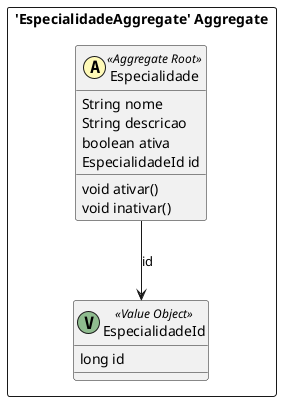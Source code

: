 @startuml

skinparam componentStyle uml2

package "'EspecialidadeAggregate' Aggregate" <<Rectangle>> {
	class Especialidade <<(A,#fffab8) Aggregate Root>> {
		String nome
		String descricao
		boolean ativa
		EspecialidadeId id
		void ativar()
		void inativar()
	}
	class EspecialidadeId <<(V,DarkSeaGreen) Value Object>> {
		long id
	}
}
Especialidade --> EspecialidadeId : id


@enduml

